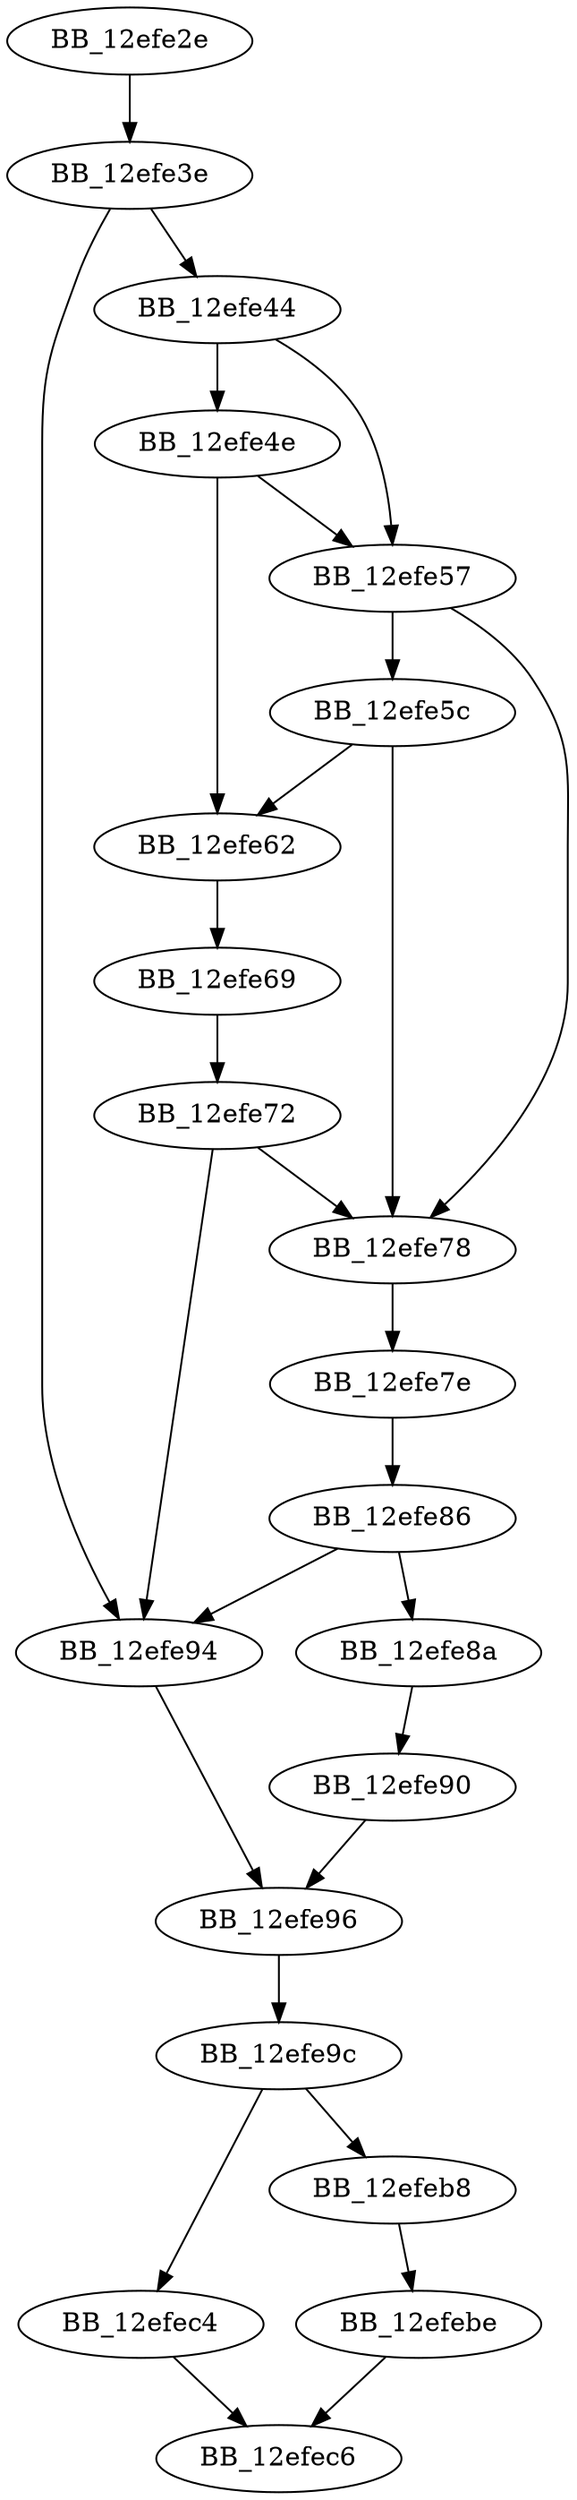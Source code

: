 DiGraph __close_nolock{
BB_12efe2e->BB_12efe3e
BB_12efe3e->BB_12efe44
BB_12efe3e->BB_12efe94
BB_12efe44->BB_12efe4e
BB_12efe44->BB_12efe57
BB_12efe4e->BB_12efe57
BB_12efe4e->BB_12efe62
BB_12efe57->BB_12efe5c
BB_12efe57->BB_12efe78
BB_12efe5c->BB_12efe62
BB_12efe5c->BB_12efe78
BB_12efe62->BB_12efe69
BB_12efe69->BB_12efe72
BB_12efe72->BB_12efe78
BB_12efe72->BB_12efe94
BB_12efe78->BB_12efe7e
BB_12efe7e->BB_12efe86
BB_12efe86->BB_12efe8a
BB_12efe86->BB_12efe94
BB_12efe8a->BB_12efe90
BB_12efe90->BB_12efe96
BB_12efe94->BB_12efe96
BB_12efe96->BB_12efe9c
BB_12efe9c->BB_12efeb8
BB_12efe9c->BB_12efec4
BB_12efeb8->BB_12efebe
BB_12efebe->BB_12efec6
BB_12efec4->BB_12efec6
}
